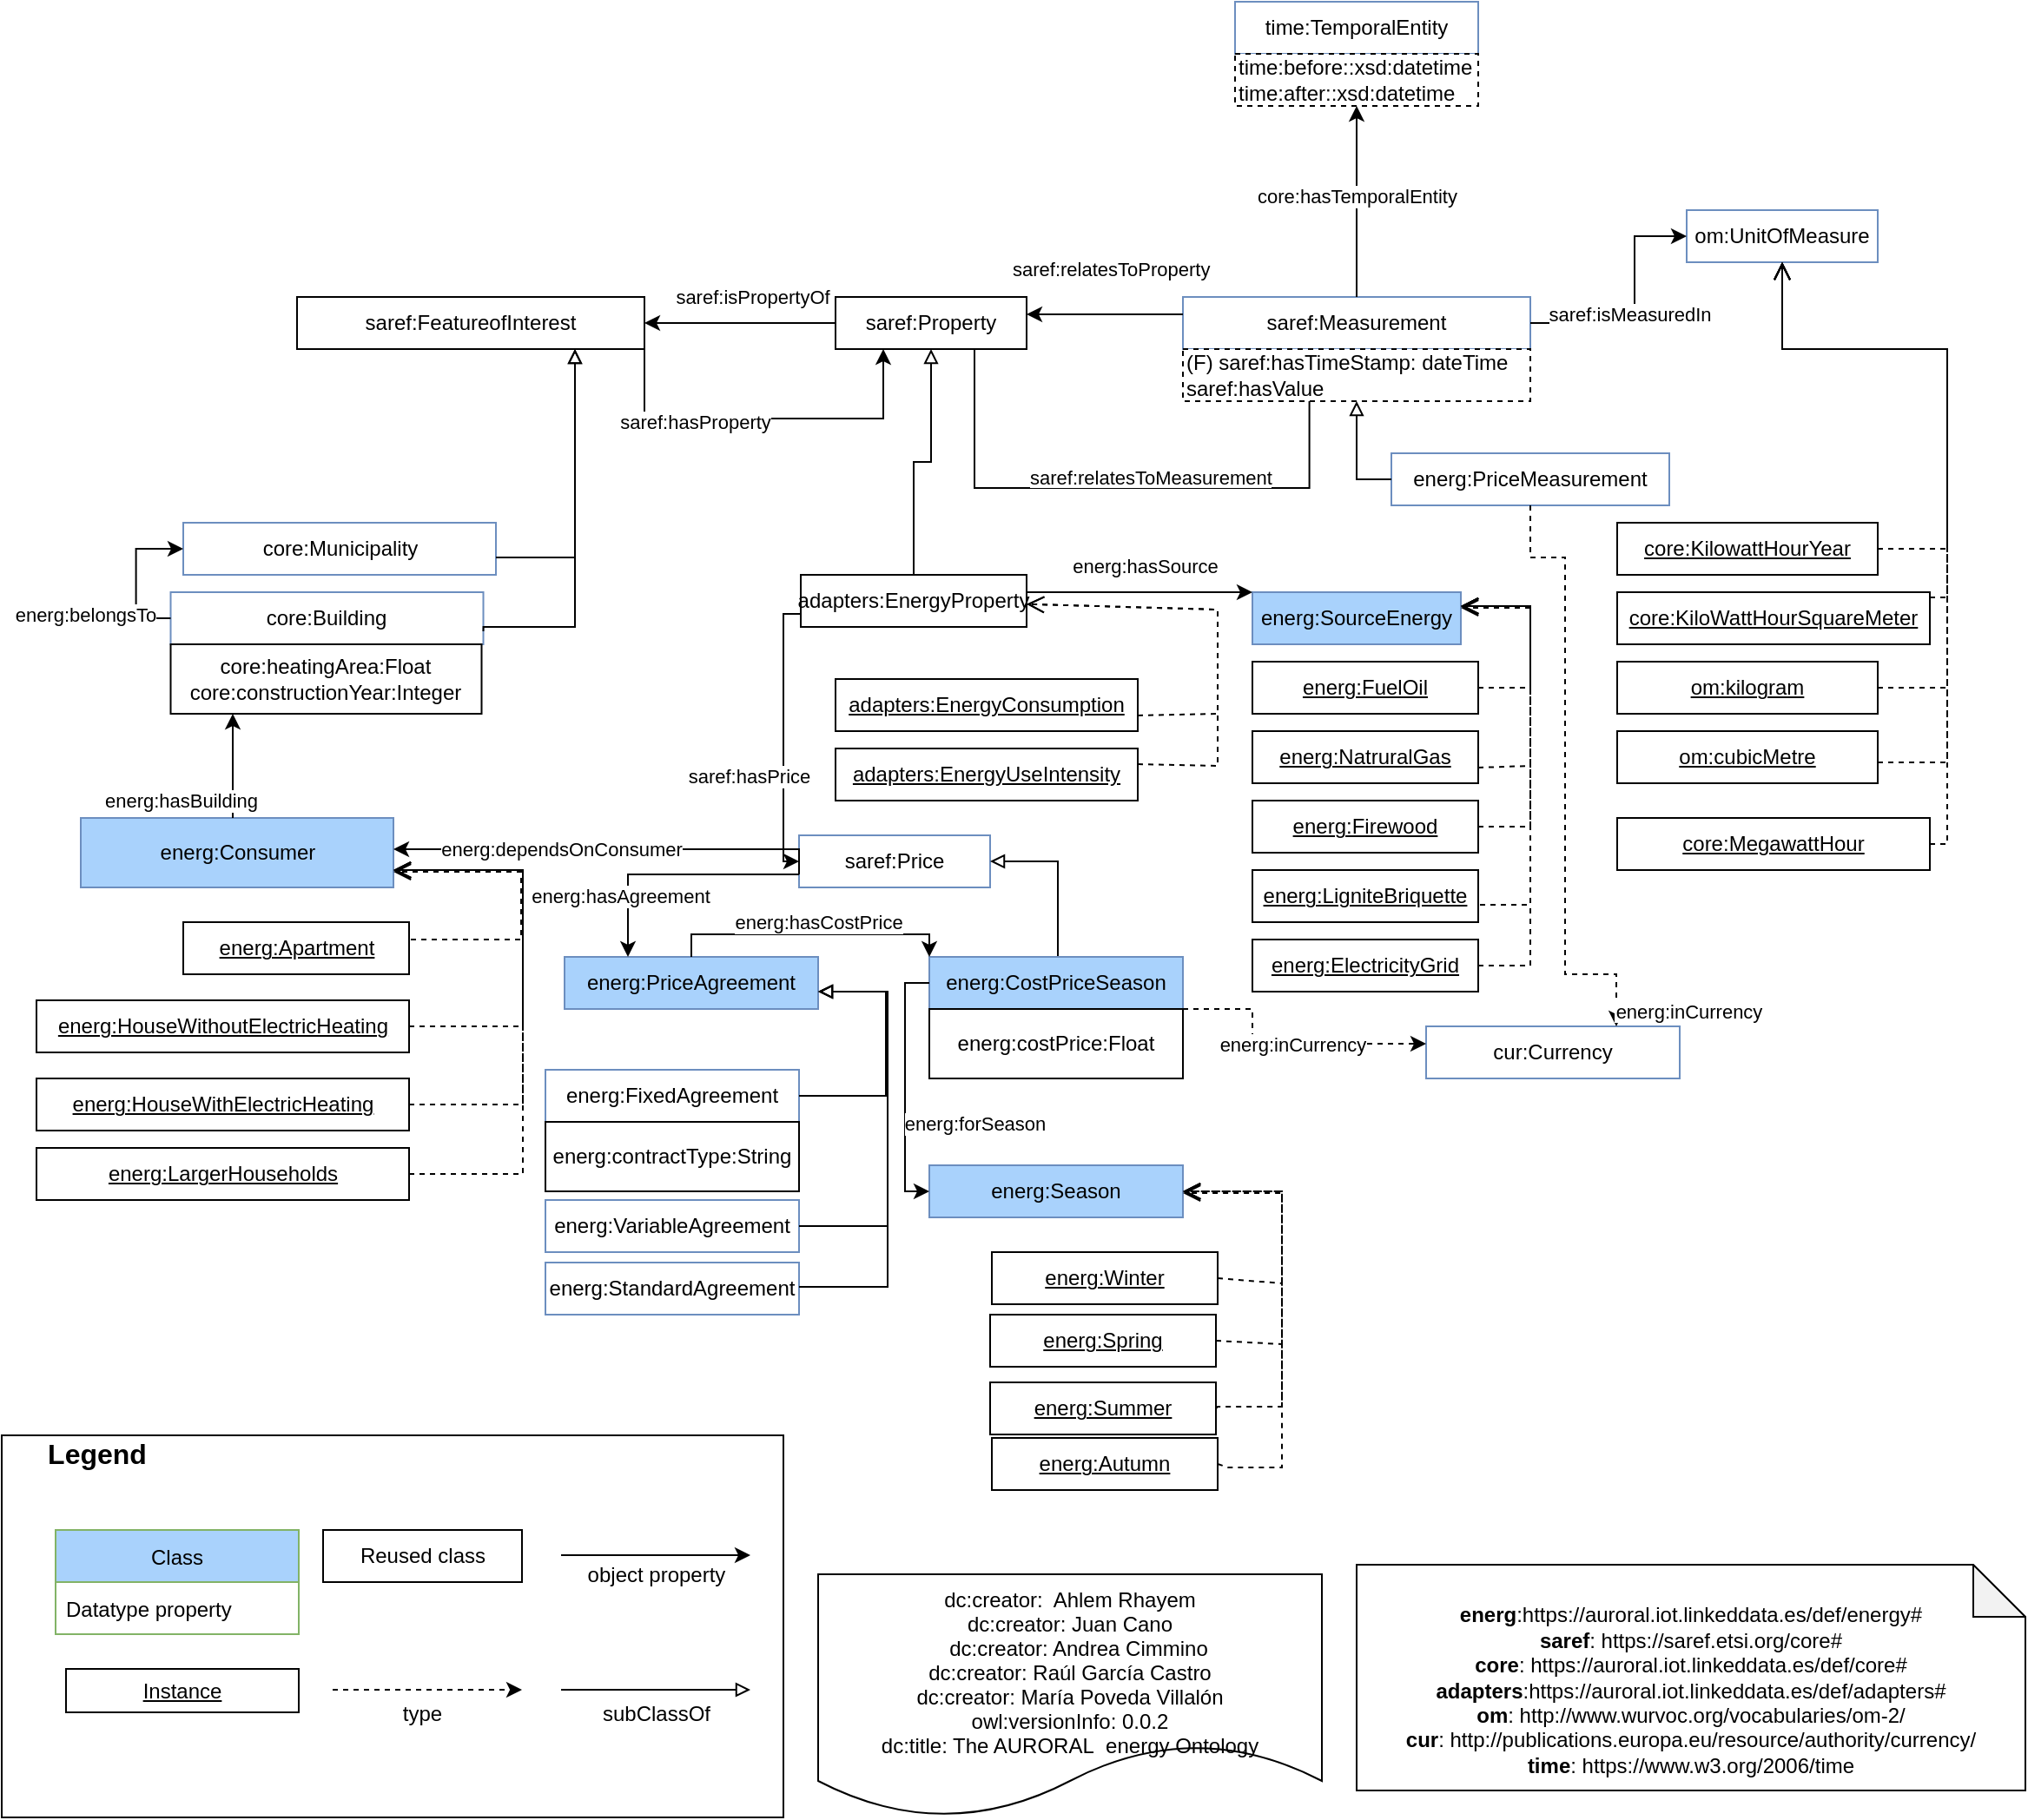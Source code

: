 <mxfile version="21.1.2" type="device">
  <diagram id="x7SGJyMS_2VAvonJNlFj" name="Page-1">
    <mxGraphModel dx="1083" dy="1900" grid="1" gridSize="10" guides="1" tooltips="1" connect="1" arrows="1" fold="1" page="1" pageScale="1" pageWidth="827" pageHeight="1169" math="0" shadow="0">
      <root>
        <mxCell id="0" />
        <mxCell id="1" parent="0" />
        <mxCell id="g0zH96nOjT9wecneinKK-1" value="saref:FeatureofInterest" style="rounded=0;whiteSpace=wrap;html=1;fillColor=#FFFFFF;strokeColor=#000000;" parent="1" vertex="1">
          <mxGeometry x="260" y="-10" width="200" height="30" as="geometry" />
        </mxCell>
        <mxCell id="g0zH96nOjT9wecneinKK-13" style="edgeStyle=orthogonalEdgeStyle;rounded=0;orthogonalLoop=1;jettySize=auto;html=1;endArrow=classic;endFill=1;entryX=0.25;entryY=1;entryDx=0;entryDy=0;" parent="1" source="g0zH96nOjT9wecneinKK-1" target="jXRsGs3nBoWVNFzLV1JU-29" edge="1">
          <mxGeometry relative="1" as="geometry">
            <Array as="points">
              <mxPoint x="460" y="60" />
              <mxPoint x="598" y="60" />
            </Array>
          </mxGeometry>
        </mxCell>
        <mxCell id="5ucOheYLkEhU-QczYXZN-18" value="saref:hasProperty" style="edgeLabel;html=1;align=center;verticalAlign=middle;resizable=0;points=[];" parent="g0zH96nOjT9wecneinKK-13" vertex="1" connectable="0">
          <mxGeometry x="-0.371" y="-2" relative="1" as="geometry">
            <mxPoint as="offset" />
          </mxGeometry>
        </mxCell>
        <mxCell id="g0zH96nOjT9wecneinKK-2" value="adapters:EnergyProperty" style="rounded=0;whiteSpace=wrap;html=1;fillColor=#FFFFFF;strokeColor=#000000;" parent="1" vertex="1">
          <mxGeometry x="550" y="150" width="130" height="30" as="geometry" />
        </mxCell>
        <mxCell id="g0zH96nOjT9wecneinKK-4" value="core:Municipality" style="rounded=0;whiteSpace=wrap;html=1;fillColor=#FFFFFF;strokeColor=#6c8ebf;" parent="1" vertex="1">
          <mxGeometry x="194.5" y="120" width="180" height="30" as="geometry" />
        </mxCell>
        <mxCell id="g0zH96nOjT9wecneinKK-10" style="edgeStyle=orthogonalEdgeStyle;rounded=0;orthogonalLoop=1;jettySize=auto;html=1;endArrow=block;endFill=0;" parent="1" source="g0zH96nOjT9wecneinKK-4" target="g0zH96nOjT9wecneinKK-1" edge="1">
          <mxGeometry relative="1" as="geometry">
            <mxPoint x="290" y="295" as="sourcePoint" />
            <mxPoint x="414" y="240" as="targetPoint" />
            <Array as="points">
              <mxPoint x="420" y="140" />
            </Array>
          </mxGeometry>
        </mxCell>
        <mxCell id="jXRsGs3nBoWVNFzLV1JU-1" value="core:Building" style="rounded=0;whiteSpace=wrap;html=1;fillColor=#FFFFFF;strokeColor=#6c8ebf;" parent="1" vertex="1">
          <mxGeometry x="187.25" y="160" width="180" height="30" as="geometry" />
        </mxCell>
        <mxCell id="jXRsGs3nBoWVNFzLV1JU-2" value="core:heatingArea:Float&lt;br&gt;core:constructionYear:Integer" style="rounded=0;whiteSpace=wrap;html=1;snapToPoint=1;points=[[0.1,0],[0.2,0],[0.3,0],[0.4,0],[0.5,0],[0.6,0],[0.7,0],[0.8,0],[0.9,0],[0,0.1],[0,0.3],[0,0.5],[0,0.7],[0,0.9],[0.1,1],[0.2,1],[0.3,1],[0.4,1],[0.5,1],[0.6,1],[0.7,1],[0.8,1],[0.9,1],[1,0.1],[1,0.3],[1,0.5],[1,0.7],[1,0.9]];" parent="1" vertex="1">
          <mxGeometry x="187.25" y="190" width="179" height="40" as="geometry" />
        </mxCell>
        <mxCell id="jXRsGs3nBoWVNFzLV1JU-4" style="edgeStyle=orthogonalEdgeStyle;rounded=0;orthogonalLoop=1;jettySize=auto;html=1;endArrow=block;endFill=0;exitX=1;exitY=0.75;exitDx=0;exitDy=0;" parent="1" source="jXRsGs3nBoWVNFzLV1JU-1" target="g0zH96nOjT9wecneinKK-1" edge="1">
          <mxGeometry relative="1" as="geometry">
            <mxPoint x="370" y="395" as="sourcePoint" />
            <mxPoint x="424" y="340" as="targetPoint" />
            <Array as="points">
              <mxPoint x="367" y="180" />
              <mxPoint x="420" y="180" />
            </Array>
          </mxGeometry>
        </mxCell>
        <mxCell id="jXRsGs3nBoWVNFzLV1JU-5" style="edgeStyle=orthogonalEdgeStyle;rounded=0;orthogonalLoop=1;jettySize=auto;html=1;exitX=0;exitY=0.5;exitDx=0;exitDy=0;endArrow=classic;endFill=1;entryX=0;entryY=0.5;entryDx=0;entryDy=0;" parent="1" source="jXRsGs3nBoWVNFzLV1JU-1" target="g0zH96nOjT9wecneinKK-4" edge="1">
          <mxGeometry relative="1" as="geometry">
            <mxPoint x="60" y="360" as="sourcePoint" />
            <mxPoint x="160" y="360" as="targetPoint" />
          </mxGeometry>
        </mxCell>
        <mxCell id="jXRsGs3nBoWVNFzLV1JU-16" value="energ:belongsTo" style="edgeLabel;html=1;align=center;verticalAlign=middle;resizable=0;points=[];" parent="jXRsGs3nBoWVNFzLV1JU-5" vertex="1" connectable="0">
          <mxGeometry x="-0.143" y="2" relative="1" as="geometry">
            <mxPoint x="-28" y="15" as="offset" />
          </mxGeometry>
        </mxCell>
        <mxCell id="jXRsGs3nBoWVNFzLV1JU-13" value="&lt;u&gt;energ:LargerHouseholds&lt;/u&gt;" style="rounded=0;whiteSpace=wrap;html=1;snapToPoint=1;points=[[0.1,0],[0.2,0],[0.3,0],[0.4,0],[0.5,0],[0.6,0],[0.7,0],[0.8,0],[0.9,0],[0,0.1],[0,0.3],[0,0.5],[0,0.7],[0,0.9],[0.1,1],[0.2,1],[0.3,1],[0.4,1],[0.5,1],[0.6,1],[0.7,1],[0.8,1],[0.9,1],[1,0.1],[1,0.3],[1,0.5],[1,0.7],[1,0.9]];" parent="1" vertex="1">
          <mxGeometry x="110" y="480" width="214.5" height="30" as="geometry" />
        </mxCell>
        <mxCell id="jXRsGs3nBoWVNFzLV1JU-17" value="saref:Price" style="rounded=0;whiteSpace=wrap;html=1;fillColor=#FFFFFF;strokeColor=#6c8ebf;" parent="1" vertex="1">
          <mxGeometry x="549" y="300" width="110" height="30" as="geometry" />
        </mxCell>
        <mxCell id="jXRsGs3nBoWVNFzLV1JU-18" style="edgeStyle=orthogonalEdgeStyle;rounded=0;orthogonalLoop=1;jettySize=auto;html=1;exitX=0;exitY=0.75;exitDx=0;exitDy=0;endArrow=classic;endFill=1;" parent="1" source="g0zH96nOjT9wecneinKK-2" target="jXRsGs3nBoWVNFzLV1JU-17" edge="1">
          <mxGeometry relative="1" as="geometry">
            <mxPoint x="610" y="309" as="sourcePoint" />
            <mxPoint x="710" y="309" as="targetPoint" />
            <Array as="points">
              <mxPoint x="540" y="173" />
              <mxPoint x="540" y="315" />
            </Array>
          </mxGeometry>
        </mxCell>
        <mxCell id="jXRsGs3nBoWVNFzLV1JU-19" value="saref:hasPrice" style="edgeLabel;html=1;align=center;verticalAlign=middle;resizable=0;points=[];" parent="jXRsGs3nBoWVNFzLV1JU-18" vertex="1" connectable="0">
          <mxGeometry x="0.225" y="-1" relative="1" as="geometry">
            <mxPoint x="-19" y="4" as="offset" />
          </mxGeometry>
        </mxCell>
        <mxCell id="jXRsGs3nBoWVNFzLV1JU-20" value="&lt;u&gt;adapters:EnergyConsumption&lt;/u&gt;" style="rounded=0;whiteSpace=wrap;html=1;snapToPoint=1;points=[[0.1,0],[0.2,0],[0.3,0],[0.4,0],[0.5,0],[0.6,0],[0.7,0],[0.8,0],[0.9,0],[0,0.1],[0,0.3],[0,0.5],[0,0.7],[0,0.9],[0.1,1],[0.2,1],[0.3,1],[0.4,1],[0.5,1],[0.6,1],[0.7,1],[0.8,1],[0.9,1],[1,0.1],[1,0.3],[1,0.5],[1,0.7],[1,0.9]];strokeColor=#000000;" parent="1" vertex="1">
          <mxGeometry x="570" y="210" width="174" height="30" as="geometry" />
        </mxCell>
        <mxCell id="jXRsGs3nBoWVNFzLV1JU-21" value="&lt;u&gt;adapters:EnergyUseIntensity&lt;/u&gt;" style="rounded=0;whiteSpace=wrap;html=1;snapToPoint=1;points=[[0.1,0],[0.2,0],[0.3,0],[0.4,0],[0.5,0],[0.6,0],[0.7,0],[0.8,0],[0.9,0],[0,0.1],[0,0.3],[0,0.5],[0,0.7],[0,0.9],[0.1,1],[0.2,1],[0.3,1],[0.4,1],[0.5,1],[0.6,1],[0.7,1],[0.8,1],[0.9,1],[1,0.1],[1,0.3],[1,0.5],[1,0.7],[1,0.9]];" parent="1" vertex="1">
          <mxGeometry x="570" y="250" width="174" height="30" as="geometry" />
        </mxCell>
        <mxCell id="jXRsGs3nBoWVNFzLV1JU-22" value="" style="endArrow=open;html=1;fontColor=#000099;endFill=0;dashed=1;endSize=8;rounded=0;exitX=1;exitY=0.7;exitDx=0;exitDy=0;" parent="1" source="jXRsGs3nBoWVNFzLV1JU-20" target="g0zH96nOjT9wecneinKK-2" edge="1">
          <mxGeometry width="50" height="50" relative="1" as="geometry">
            <mxPoint x="736" y="280" as="sourcePoint" />
            <mxPoint x="680" y="165" as="targetPoint" />
            <Array as="points">
              <mxPoint x="790" y="230" />
              <mxPoint x="790" y="170" />
            </Array>
          </mxGeometry>
        </mxCell>
        <mxCell id="jXRsGs3nBoWVNFzLV1JU-26" value="" style="endArrow=open;html=1;fontColor=#000099;endFill=0;dashed=1;endSize=8;rounded=0;exitX=1;exitY=0.3;exitDx=0;exitDy=0;" parent="1" source="jXRsGs3nBoWVNFzLV1JU-21" target="g0zH96nOjT9wecneinKK-2" edge="1">
          <mxGeometry width="50" height="50" relative="1" as="geometry">
            <mxPoint x="786" y="315" as="sourcePoint" />
            <mxPoint x="660" y="225" as="targetPoint" />
            <Array as="points">
              <mxPoint x="790" y="260" />
              <mxPoint x="790" y="170" />
            </Array>
          </mxGeometry>
        </mxCell>
        <mxCell id="jXRsGs3nBoWVNFzLV1JU-28" style="edgeStyle=orthogonalEdgeStyle;rounded=0;orthogonalLoop=1;jettySize=auto;html=1;endArrow=block;endFill=0;entryX=1;entryY=0.5;entryDx=0;entryDy=0;" parent="1" target="jXRsGs3nBoWVNFzLV1JU-17" edge="1">
          <mxGeometry relative="1" as="geometry">
            <mxPoint x="698" y="370" as="sourcePoint" />
            <mxPoint x="751" y="382.5" as="targetPoint" />
            <Array as="points">
              <mxPoint x="698" y="315" />
            </Array>
          </mxGeometry>
        </mxCell>
        <mxCell id="bPdux7eXmS8dh4rzwYNR-2" value="" style="edgeStyle=orthogonalEdgeStyle;rounded=0;orthogonalLoop=1;jettySize=auto;html=1;entryX=0.364;entryY=0.967;entryDx=0;entryDy=0;entryPerimeter=0;startArrow=none;" parent="1" source="jXRsGs3nBoWVNFzLV1JU-29" target="713faTVkF-1HJnTwqdIZ-5" edge="1">
          <mxGeometry relative="1" as="geometry">
            <Array as="points">
              <mxPoint x="650" y="100" />
              <mxPoint x="843" y="100" />
            </Array>
          </mxGeometry>
        </mxCell>
        <mxCell id="jXRsGs3nBoWVNFzLV1JU-29" value="saref:Property" style="rounded=0;whiteSpace=wrap;html=1;fillColor=#FFFFFF;strokeColor=#000000;" parent="1" vertex="1">
          <mxGeometry x="570" y="-10" width="110" height="30" as="geometry" />
        </mxCell>
        <mxCell id="jXRsGs3nBoWVNFzLV1JU-30" style="edgeStyle=orthogonalEdgeStyle;rounded=0;orthogonalLoop=1;jettySize=auto;html=1;endArrow=block;endFill=0;" parent="1" source="g0zH96nOjT9wecneinKK-2" target="jXRsGs3nBoWVNFzLV1JU-29" edge="1">
          <mxGeometry relative="1" as="geometry">
            <mxPoint x="685" y="205" as="sourcePoint" />
            <mxPoint x="670" y="70" as="targetPoint" />
            <Array as="points" />
          </mxGeometry>
        </mxCell>
        <mxCell id="jXRsGs3nBoWVNFzLV1JU-31" value="energ:SourceEnergy" style="rounded=0;whiteSpace=wrap;html=1;fillColor=#A9D2FC;strokeColor=#6c8ebf;" parent="1" vertex="1">
          <mxGeometry x="810" y="160" width="120" height="30" as="geometry" />
        </mxCell>
        <mxCell id="jXRsGs3nBoWVNFzLV1JU-34" value="&lt;u&gt;energ:FuelOil&lt;/u&gt;" style="rounded=0;whiteSpace=wrap;html=1;snapToPoint=1;points=[[0.1,0],[0.2,0],[0.3,0],[0.4,0],[0.5,0],[0.6,0],[0.7,0],[0.8,0],[0.9,0],[0,0.1],[0,0.3],[0,0.5],[0,0.7],[0,0.9],[0.1,1],[0.2,1],[0.3,1],[0.4,1],[0.5,1],[0.6,1],[0.7,1],[0.8,1],[0.9,1],[1,0.1],[1,0.3],[1,0.5],[1,0.7],[1,0.9]];" parent="1" vertex="1">
          <mxGeometry x="810" y="200" width="130" height="30" as="geometry" />
        </mxCell>
        <mxCell id="jXRsGs3nBoWVNFzLV1JU-35" value="&lt;u&gt;energ:NatruralGas&lt;/u&gt;" style="rounded=0;whiteSpace=wrap;html=1;snapToPoint=1;points=[[0.1,0],[0.2,0],[0.3,0],[0.4,0],[0.5,0],[0.6,0],[0.7,0],[0.8,0],[0.9,0],[0,0.1],[0,0.3],[0,0.5],[0,0.7],[0,0.9],[0.1,1],[0.2,1],[0.3,1],[0.4,1],[0.5,1],[0.6,1],[0.7,1],[0.8,1],[0.9,1],[1,0.1],[1,0.3],[1,0.5],[1,0.7],[1,0.9]];" parent="1" vertex="1">
          <mxGeometry x="810" y="240" width="130" height="30" as="geometry" />
        </mxCell>
        <mxCell id="jXRsGs3nBoWVNFzLV1JU-36" value="&lt;u&gt;energ:Firewood&lt;/u&gt;" style="rounded=0;whiteSpace=wrap;html=1;snapToPoint=1;points=[[0.1,0],[0.2,0],[0.3,0],[0.4,0],[0.5,0],[0.6,0],[0.7,0],[0.8,0],[0.9,0],[0,0.1],[0,0.3],[0,0.5],[0,0.7],[0,0.9],[0.1,1],[0.2,1],[0.3,1],[0.4,1],[0.5,1],[0.6,1],[0.7,1],[0.8,1],[0.9,1],[1,0.1],[1,0.3],[1,0.5],[1,0.7],[1,0.9]];" parent="1" vertex="1">
          <mxGeometry x="810" y="280" width="130" height="30" as="geometry" />
        </mxCell>
        <mxCell id="jXRsGs3nBoWVNFzLV1JU-37" value="&lt;u&gt;energ:LigniteBriquette&lt;/u&gt;" style="rounded=0;whiteSpace=wrap;html=1;snapToPoint=1;points=[[0.1,0],[0.2,0],[0.3,0],[0.4,0],[0.5,0],[0.6,0],[0.7,0],[0.8,0],[0.9,0],[0,0.1],[0,0.3],[0,0.5],[0,0.7],[0,0.9],[0.1,1],[0.2,1],[0.3,1],[0.4,1],[0.5,1],[0.6,1],[0.7,1],[0.8,1],[0.9,1],[1,0.1],[1,0.3],[1,0.5],[1,0.7],[1,0.9]];" parent="1" vertex="1">
          <mxGeometry x="810" y="320" width="130" height="30" as="geometry" />
        </mxCell>
        <mxCell id="713faTVkF-1HJnTwqdIZ-1" value="energ:Consumer" style="rounded=0;whiteSpace=wrap;html=1;fillColor=#A9D2FC;strokeColor=#6c8ebf;" parent="1" vertex="1">
          <mxGeometry x="135.5" y="290" width="180" height="40" as="geometry" />
        </mxCell>
        <mxCell id="713faTVkF-1HJnTwqdIZ-2" style="edgeStyle=orthogonalEdgeStyle;rounded=0;orthogonalLoop=1;jettySize=auto;html=1;exitX=0;exitY=0.75;exitDx=0;exitDy=0;endArrow=classic;endFill=1;" parent="1" source="jXRsGs3nBoWVNFzLV1JU-17" target="713faTVkF-1HJnTwqdIZ-1" edge="1">
          <mxGeometry relative="1" as="geometry">
            <mxPoint x="489" y="405" as="sourcePoint" />
            <mxPoint x="450" y="555" as="targetPoint" />
            <Array as="points">
              <mxPoint x="549" y="308" />
            </Array>
          </mxGeometry>
        </mxCell>
        <mxCell id="713faTVkF-1HJnTwqdIZ-3" value="energ:dependsOnConsumer" style="edgeLabel;html=1;align=center;verticalAlign=middle;resizable=0;points=[];" parent="713faTVkF-1HJnTwqdIZ-2" vertex="1" connectable="0">
          <mxGeometry x="0.225" y="-1" relative="1" as="geometry">
            <mxPoint y="1" as="offset" />
          </mxGeometry>
        </mxCell>
        <mxCell id="713faTVkF-1HJnTwqdIZ-5" value="saref:Measurement" style="rounded=0;whiteSpace=wrap;html=1;fillColor=#FFFFFF;strokeColor=#6c8ebf;" parent="1" vertex="1">
          <mxGeometry x="770" y="-10" width="200" height="30" as="geometry" />
        </mxCell>
        <mxCell id="713faTVkF-1HJnTwqdIZ-6" style="edgeStyle=orthogonalEdgeStyle;rounded=0;orthogonalLoop=1;jettySize=auto;html=1;endArrow=classic;endFill=1;" parent="1" source="713faTVkF-1HJnTwqdIZ-5" target="jXRsGs3nBoWVNFzLV1JU-29" edge="1">
          <mxGeometry relative="1" as="geometry">
            <Array as="points">
              <mxPoint x="730" />
              <mxPoint x="730" />
            </Array>
            <mxPoint x="620" y="50" as="sourcePoint" />
            <mxPoint x="720" y="-55" as="targetPoint" />
          </mxGeometry>
        </mxCell>
        <mxCell id="713faTVkF-1HJnTwqdIZ-8" value="om:UnitOfMeasure" style="rounded=0;whiteSpace=wrap;html=1;fillColor=#FFFFFF;strokeColor=#6c8ebf;" parent="1" vertex="1">
          <mxGeometry x="1060" y="-60" width="110" height="30" as="geometry" />
        </mxCell>
        <mxCell id="713faTVkF-1HJnTwqdIZ-9" style="edgeStyle=orthogonalEdgeStyle;rounded=0;orthogonalLoop=1;jettySize=auto;html=1;endArrow=classic;endFill=1;exitX=1;exitY=0.5;exitDx=0;exitDy=0;" parent="1" source="713faTVkF-1HJnTwqdIZ-5" target="713faTVkF-1HJnTwqdIZ-8" edge="1">
          <mxGeometry relative="1" as="geometry">
            <Array as="points">
              <mxPoint x="1030" y="5" />
              <mxPoint x="1030" y="-45" />
            </Array>
            <mxPoint x="984.5" y="10" as="sourcePoint" />
            <mxPoint x="1205.5" y="-20" as="targetPoint" />
          </mxGeometry>
        </mxCell>
        <mxCell id="713faTVkF-1HJnTwqdIZ-10" value="saref:isMeasuredIn" style="edgeLabel;html=1;align=center;verticalAlign=middle;resizable=0;points=[];" parent="713faTVkF-1HJnTwqdIZ-9" vertex="1" connectable="0">
          <mxGeometry x="-0.241" y="-2" relative="1" as="geometry">
            <mxPoint x="4" y="-7" as="offset" />
          </mxGeometry>
        </mxCell>
        <mxCell id="5ucOheYLkEhU-QczYXZN-1" value="&lt;u&gt;energ:ElectricityGrid&lt;/u&gt;" style="rounded=0;whiteSpace=wrap;html=1;snapToPoint=1;points=[[0.1,0],[0.2,0],[0.3,0],[0.4,0],[0.5,0],[0.6,0],[0.7,0],[0.8,0],[0.9,0],[0,0.1],[0,0.3],[0,0.5],[0,0.7],[0,0.9],[0.1,1],[0.2,1],[0.3,1],[0.4,1],[0.5,1],[0.6,1],[0.7,1],[0.8,1],[0.9,1],[1,0.1],[1,0.3],[1,0.5],[1,0.7],[1,0.9]];" parent="1" vertex="1">
          <mxGeometry x="810" y="360" width="130" height="30" as="geometry" />
        </mxCell>
        <mxCell id="5ucOheYLkEhU-QczYXZN-2" style="edgeStyle=orthogonalEdgeStyle;rounded=0;orthogonalLoop=1;jettySize=auto;html=1;endArrow=classic;endFill=1;exitX=1;exitY=0.25;exitDx=0;exitDy=0;entryX=0;entryY=0;entryDx=0;entryDy=0;" parent="1" source="g0zH96nOjT9wecneinKK-2" target="jXRsGs3nBoWVNFzLV1JU-31" edge="1">
          <mxGeometry relative="1" as="geometry">
            <Array as="points">
              <mxPoint x="680" y="160" />
            </Array>
            <mxPoint x="660" y="230" as="sourcePoint" />
            <mxPoint x="1006.5" y="140" as="targetPoint" />
          </mxGeometry>
        </mxCell>
        <mxCell id="5ucOheYLkEhU-QczYXZN-3" value="energ:hasSource" style="edgeLabel;html=1;align=center;verticalAlign=middle;resizable=0;points=[];" parent="5ucOheYLkEhU-QczYXZN-2" vertex="1" connectable="0">
          <mxGeometry x="-0.14" y="-1" relative="1" as="geometry">
            <mxPoint x="13" y="-16" as="offset" />
          </mxGeometry>
        </mxCell>
        <mxCell id="5ucOheYLkEhU-QczYXZN-6" value="&lt;div&gt;&amp;nbsp;&lt;/div&gt;&lt;b&gt;energ&lt;/b&gt;:https://auroral.iot.linkeddata.es/def/energy#&lt;br&gt;&lt;b&gt;saref&lt;/b&gt;:&amp;nbsp;https://saref.etsi.org/core#&lt;br&gt;&lt;b&gt;core&lt;/b&gt;:&amp;nbsp;https://auroral.iot.linkeddata.es/def/core#&lt;br&gt;&lt;b&gt;adapters&lt;/b&gt;:https://auroral.iot.linkeddata.es/def/adapters#&lt;br&gt;&lt;b&gt;om&lt;/b&gt;: http://www.wurvoc.org/vocabularies/om-2/&lt;br&gt;&lt;b&gt;cur&lt;/b&gt;: http://publications.europa.eu/resource/authority/currency/&lt;br&gt;&lt;b&gt;time&lt;/b&gt;: https://www.w3.org/2006/time" style="shape=note;whiteSpace=wrap;html=1;backgroundOutline=1;darkOpacity=0.05;" parent="1" vertex="1">
          <mxGeometry x="870" y="720" width="385" height="130" as="geometry" />
        </mxCell>
        <mxCell id="5ucOheYLkEhU-QczYXZN-8" value="&lt;u&gt;core:KilowattHourYear&lt;/u&gt;" style="rounded=0;whiteSpace=wrap;html=1;snapToPoint=1;points=[[0.1,0],[0.2,0],[0.3,0],[0.4,0],[0.5,0],[0.6,0],[0.7,0],[0.8,0],[0.9,0],[0,0.1],[0,0.3],[0,0.5],[0,0.7],[0,0.9],[0.1,1],[0.2,1],[0.3,1],[0.4,1],[0.5,1],[0.6,1],[0.7,1],[0.8,1],[0.9,1],[1,0.1],[1,0.3],[1,0.5],[1,0.7],[1,0.9]];" parent="1" vertex="1">
          <mxGeometry x="1020" y="120" width="150" height="30" as="geometry" />
        </mxCell>
        <mxCell id="5ucOheYLkEhU-QczYXZN-9" value="&lt;u&gt;core:KiloWattHourSquareMeter&lt;/u&gt;" style="rounded=0;whiteSpace=wrap;html=1;snapToPoint=1;points=[[0.1,0],[0.2,0],[0.3,0],[0.4,0],[0.5,0],[0.6,0],[0.7,0],[0.8,0],[0.9,0],[0,0.1],[0,0.3],[0,0.5],[0,0.7],[0,0.9],[0.1,1],[0.2,1],[0.3,1],[0.4,1],[0.5,1],[0.6,1],[0.7,1],[0.8,1],[0.9,1],[1,0.1],[1,0.3],[1,0.5],[1,0.7],[1,0.9]];" parent="1" vertex="1">
          <mxGeometry x="1020" y="160" width="180" height="30" as="geometry" />
        </mxCell>
        <mxCell id="5ucOheYLkEhU-QczYXZN-10" value="&lt;u&gt;om:kilogram&lt;/u&gt;&lt;span style=&quot;color: rgba(0 , 0 , 0 , 0) ; font-family: monospace ; font-size: 0px&quot;&gt;%3CmxGraphModel%3E%3Croot%3E%3CmxCell%20id%3D%220%22%2F%3E%3CmxCell%20id%3D%221%22%20parent%3D%220%22%2F%3E%3CmxCell%20id%3D%222%22%20value%3D%22%26lt%3Bu%26gt%3Bcore%3AKiloWattSquareMeter%26lt%3B%2Fu%26gt%3B%22%20style%3D%22rounded%3D0%3BwhiteSpace%3Dwrap%3Bhtml%3D1%3BsnapToPoint%3D1%3Bpoints%3D%5B%5B0.1%2C0%5D%2C%5B0.2%2C0%5D%2C%5B0.3%2C0%5D%2C%5B0.4%2C0%5D%2C%5B0.5%2C0%5D%2C%5B0.6%2C0%5D%2C%5B0.7%2C0%5D%2C%5B0.8%2C0%5D%2C%5B0.9%2C0%5D%2C%5B0%2C0.1%5D%2C%5B0%2C0.3%5D%2C%5B0%2C0.5%5D%2C%5B0%2C0.7%5D%2C%5B0%2C0.9%5D%2C%5B0.1%2C1%5D%2C%5B0.2%2C1%5D%2C%5B0.3%2C1%5D%2C%5B0.4%2C1%5D%2C%5B0.5%2C1%5D%2C%5B0.6%2C1%5D%2C%5B0.7%2C1%5D%2C%5B0.8%2C1%5D%2C%5B0.9%2C1%5D%2C%5B1%2C0.1%5D%2C%5B1%2C0.3%5D%2C%5B1%2C0.5%5D%2C%5B1%2C0.7%5D%2C%5B1%2C0.9%5D%5D%3B%22%20vertex%3D%221%22%20parent%3D%221%22%3E%3CmxGeometry%20x%3D%221210%22%20y%3D%22190%22%20width%3D%22150%22%20height%3D%2230%22%20as%3D%22geometry%22%2F%3E%3C%2FmxCell%3E%3C%2Froot%3E%3C%2FmxGraphModel%3E&lt;/span&gt;" style="rounded=0;whiteSpace=wrap;html=1;snapToPoint=1;points=[[0.1,0],[0.2,0],[0.3,0],[0.4,0],[0.5,0],[0.6,0],[0.7,0],[0.8,0],[0.9,0],[0,0.1],[0,0.3],[0,0.5],[0,0.7],[0,0.9],[0.1,1],[0.2,1],[0.3,1],[0.4,1],[0.5,1],[0.6,1],[0.7,1],[0.8,1],[0.9,1],[1,0.1],[1,0.3],[1,0.5],[1,0.7],[1,0.9]];" parent="1" vertex="1">
          <mxGeometry x="1020" y="200" width="150" height="30" as="geometry" />
        </mxCell>
        <mxCell id="5ucOheYLkEhU-QczYXZN-11" value="&lt;u&gt;om:cubicMetre&lt;/u&gt;&lt;span style=&quot;color: rgba(0 , 0 , 0 , 0) ; font-family: monospace ; font-size: 0px&quot;&gt;%3CmxGraphModel%3E%3Croot%3E%3CmxCell%20id%3D%220%22%2F%3E%3CmxCell%20id%3D%221%22%20parent%3D%220%22%2F%3E%3CmxCell%20id%3D%222%22%20value%3D%22%26lt%3Bu%26gt%3Bcore%3AKiloWattSquareMeter%26lt%3B%2Fu%26gt%3B%22%20style%3D%22rounded%3D0%3BwhiteSpace%3Dwrap%3Bhtml%3D1%3BsnapToPoint%3D1%3Bpoints%3D%5B%5B0.1%2C0%5D%2C%5B0.2%2C0%5D%2C%5B0.3%2C0%5D%2C%5B0.4%2C0%5D%2C%5B0.5%2C0%5D%2C%5B0.6%2C0%5D%2C%5B0.7%2C0%5D%2C%5B0.8%2C0%5D%2C%5B0.9%2C0%5D%2C%5B0%2C0.1%5D%2C%5B0%2C0.3%5D%2C%5B0%2C0.5%5D%2C%5B0%2C0.7%5D%2C%5B0%2C0.9%5D%2C%5B0.1%2C1%5D%2C%5B0.2%2C1%5D%2C%5B0.3%2C1%5D%2C%5B0.4%2C1%5D%2C%5B0.5%2C1%5D%2C%5B0.6%2C1%5D%2C%5B0.7%2C1%5D%2C%5B0.8%2C1%5D%2C%5B0.9%2C1%5D%2C%5B1%2C0.1%5D%2C%5B1%2C0.3%5D%2C%5B1%2C0.5%5D%2C%5B1%2C0.7%5D%2C%5B1%2C0.9%5D%5D%3B%22%20vertex%3D%221%22%20parent%3D%221%22%3E%3CmxGeometry%20x%3D%221210%22%20y%3D%22190%22%20width%3D%22150%22%20height%3D%2230%22%20as%3D%22geometry%22%2F%3E%3C%2FmxCell%3E%3C%2Froot%3E%3C%2FmxGraphModel%3E&lt;/span&gt;" style="rounded=0;whiteSpace=wrap;html=1;snapToPoint=1;points=[[0.1,0],[0.2,0],[0.3,0],[0.4,0],[0.5,0],[0.6,0],[0.7,0],[0.8,0],[0.9,0],[0,0.1],[0,0.3],[0,0.5],[0,0.7],[0,0.9],[0.1,1],[0.2,1],[0.3,1],[0.4,1],[0.5,1],[0.6,1],[0.7,1],[0.8,1],[0.9,1],[1,0.1],[1,0.3],[1,0.5],[1,0.7],[1,0.9]];" parent="1" vertex="1">
          <mxGeometry x="1020" y="240" width="150" height="30" as="geometry" />
        </mxCell>
        <mxCell id="5ucOheYLkEhU-QczYXZN-16" style="edgeStyle=orthogonalEdgeStyle;rounded=0;orthogonalLoop=1;jettySize=auto;html=1;endArrow=classic;endFill=1;" parent="1" source="713faTVkF-1HJnTwqdIZ-1" target="jXRsGs3nBoWVNFzLV1JU-2" edge="1">
          <mxGeometry relative="1" as="geometry">
            <mxPoint x="190" y="405" as="sourcePoint" />
            <mxPoint x="190" y="305" as="targetPoint" />
            <Array as="points">
              <mxPoint x="270" y="310" />
            </Array>
          </mxGeometry>
        </mxCell>
        <mxCell id="5ucOheYLkEhU-QczYXZN-17" value="energ:hasBuilding" style="edgeLabel;html=1;align=center;verticalAlign=middle;resizable=0;points=[];" parent="5ucOheYLkEhU-QczYXZN-16" vertex="1" connectable="0">
          <mxGeometry x="-0.143" y="2" relative="1" as="geometry">
            <mxPoint x="-28" y="15" as="offset" />
          </mxGeometry>
        </mxCell>
        <mxCell id="5ucOheYLkEhU-QczYXZN-19" style="edgeStyle=orthogonalEdgeStyle;rounded=0;orthogonalLoop=1;jettySize=auto;html=1;endArrow=classic;endFill=1;exitX=0;exitY=0.5;exitDx=0;exitDy=0;" parent="1" source="jXRsGs3nBoWVNFzLV1JU-29" target="g0zH96nOjT9wecneinKK-1" edge="1">
          <mxGeometry relative="1" as="geometry">
            <Array as="points">
              <mxPoint x="480" y="5" />
              <mxPoint x="480" y="5" />
            </Array>
            <mxPoint x="470" y="167" as="sourcePoint" />
            <mxPoint x="570" y="70" as="targetPoint" />
          </mxGeometry>
        </mxCell>
        <mxCell id="5ucOheYLkEhU-QczYXZN-20" value="saref:isPropertyOf" style="edgeLabel;html=1;align=center;verticalAlign=middle;resizable=0;points=[];" parent="5ucOheYLkEhU-QczYXZN-19" vertex="1" connectable="0">
          <mxGeometry x="-0.371" y="-2" relative="1" as="geometry">
            <mxPoint x="-14" y="-13" as="offset" />
          </mxGeometry>
        </mxCell>
        <mxCell id="5ucOheYLkEhU-QczYXZN-22" value="&#xa;dc:creator:  Ahlem Rhayem&#xa;dc:creator: Juan Cano&#xa;   dc:creator: Andrea Cimmino&#xa;dc:creator: Raúl García Castro&#xa;dc:creator: María Poveda Villalón&#xa;owl:versionInfo: 0.0.2&#xa;dc:title: The AURORAL  energy Ontology" style="shape=document;boundedLbl=1;" parent="1" vertex="1">
          <mxGeometry x="560" y="725.5" width="290" height="140" as="geometry" />
        </mxCell>
        <mxCell id="n_lG_z_I3ym1Ge2aDYqy-1" value="" style="endArrow=open;html=1;fontColor=#000099;endFill=0;dashed=1;endSize=8;edgeStyle=orthogonalEdgeStyle;arcSize=0;" parent="1" source="jXRsGs3nBoWVNFzLV1JU-34" target="jXRsGs3nBoWVNFzLV1JU-31" edge="1">
          <mxGeometry width="50" height="50" relative="1" as="geometry">
            <mxPoint x="940" y="240" as="sourcePoint" />
            <mxPoint x="910" y="175" as="targetPoint" />
            <Array as="points">
              <mxPoint x="970" y="215" />
              <mxPoint x="970" y="168" />
            </Array>
          </mxGeometry>
        </mxCell>
        <mxCell id="n_lG_z_I3ym1Ge2aDYqy-2" value="" style="endArrow=open;html=1;fontColor=#000099;endFill=0;dashed=1;endSize=8;edgeStyle=orthogonalEdgeStyle;arcSize=0;" parent="1" source="jXRsGs3nBoWVNFzLV1JU-35" target="jXRsGs3nBoWVNFzLV1JU-31" edge="1">
          <mxGeometry width="50" height="50" relative="1" as="geometry">
            <mxPoint x="940" y="283" as="sourcePoint" />
            <mxPoint x="920" y="168" as="targetPoint" />
            <Array as="points">
              <mxPoint x="970" y="260" />
              <mxPoint x="970" y="168" />
            </Array>
          </mxGeometry>
        </mxCell>
        <mxCell id="n_lG_z_I3ym1Ge2aDYqy-3" value="" style="endArrow=open;html=1;fontColor=#000099;endFill=0;dashed=1;endSize=8;edgeStyle=orthogonalEdgeStyle;arcSize=0;" parent="1" source="jXRsGs3nBoWVNFzLV1JU-36" target="jXRsGs3nBoWVNFzLV1JU-31" edge="1">
          <mxGeometry width="50" height="50" relative="1" as="geometry">
            <mxPoint x="940" y="326" as="sourcePoint" />
            <mxPoint x="920" y="168.5" as="targetPoint" />
            <Array as="points">
              <mxPoint x="970" y="295" />
              <mxPoint x="970" y="169" />
            </Array>
          </mxGeometry>
        </mxCell>
        <mxCell id="n_lG_z_I3ym1Ge2aDYqy-4" value="" style="endArrow=open;html=1;fontColor=#000099;endFill=0;dashed=1;endSize=8;edgeStyle=orthogonalEdgeStyle;arcSize=0;exitX=0.9;exitY=1;exitDx=0;exitDy=0;" parent="1" source="jXRsGs3nBoWVNFzLV1JU-37" target="jXRsGs3nBoWVNFzLV1JU-31" edge="1">
          <mxGeometry width="50" height="50" relative="1" as="geometry">
            <mxPoint x="940" y="365" as="sourcePoint" />
            <mxPoint x="920" y="168" as="targetPoint" />
            <Array as="points">
              <mxPoint x="940" y="350" />
              <mxPoint x="940" y="340" />
              <mxPoint x="970" y="340" />
              <mxPoint x="970" y="168" />
            </Array>
          </mxGeometry>
        </mxCell>
        <mxCell id="n_lG_z_I3ym1Ge2aDYqy-5" value="" style="endArrow=open;html=1;fontColor=#000099;endFill=0;dashed=1;endSize=8;edgeStyle=orthogonalEdgeStyle;arcSize=0;" parent="1" source="5ucOheYLkEhU-QczYXZN-1" target="jXRsGs3nBoWVNFzLV1JU-31" edge="1">
          <mxGeometry width="50" height="50" relative="1" as="geometry">
            <mxPoint x="940" y="397" as="sourcePoint" />
            <mxPoint x="920" y="168" as="targetPoint" />
            <Array as="points">
              <mxPoint x="970" y="375" />
              <mxPoint x="970" y="168" />
            </Array>
          </mxGeometry>
        </mxCell>
        <mxCell id="n_lG_z_I3ym1Ge2aDYqy-6" value="&lt;u&gt;energ:Apartment&lt;/u&gt;" style="rounded=0;whiteSpace=wrap;html=1;snapToPoint=1;points=[[0.1,0],[0.2,0],[0.3,0],[0.4,0],[0.5,0],[0.6,0],[0.7,0],[0.8,0],[0.9,0],[0,0.1],[0,0.3],[0,0.5],[0,0.7],[0,0.9],[0.1,1],[0.2,1],[0.3,1],[0.4,1],[0.5,1],[0.6,1],[0.7,1],[0.8,1],[0.9,1],[1,0.1],[1,0.3],[1,0.5],[1,0.7],[1,0.9]];" parent="1" vertex="1">
          <mxGeometry x="194.5" y="350" width="130" height="30" as="geometry" />
        </mxCell>
        <mxCell id="n_lG_z_I3ym1Ge2aDYqy-7" value="&lt;u&gt;energ:HouseWithoutElectricHeating&lt;/u&gt;" style="rounded=0;whiteSpace=wrap;html=1;snapToPoint=1;points=[[0.1,0],[0.2,0],[0.3,0],[0.4,0],[0.5,0],[0.6,0],[0.7,0],[0.8,0],[0.9,0],[0,0.1],[0,0.3],[0,0.5],[0,0.7],[0,0.9],[0.1,1],[0.2,1],[0.3,1],[0.4,1],[0.5,1],[0.6,1],[0.7,1],[0.8,1],[0.9,1],[1,0.1],[1,0.3],[1,0.5],[1,0.7],[1,0.9]];" parent="1" vertex="1">
          <mxGeometry x="110" y="395" width="214.5" height="30" as="geometry" />
        </mxCell>
        <mxCell id="n_lG_z_I3ym1Ge2aDYqy-8" value="&lt;u&gt;energ:HouseWithElectricHeating&lt;/u&gt;" style="rounded=0;whiteSpace=wrap;html=1;snapToPoint=1;points=[[0.1,0],[0.2,0],[0.3,0],[0.4,0],[0.5,0],[0.6,0],[0.7,0],[0.8,0],[0.9,0],[0,0.1],[0,0.3],[0,0.5],[0,0.7],[0,0.9],[0.1,1],[0.2,1],[0.3,1],[0.4,1],[0.5,1],[0.6,1],[0.7,1],[0.8,1],[0.9,1],[1,0.1],[1,0.3],[1,0.5],[1,0.7],[1,0.9]];" parent="1" vertex="1">
          <mxGeometry x="110" y="440" width="214.5" height="30" as="geometry" />
        </mxCell>
        <mxCell id="n_lG_z_I3ym1Ge2aDYqy-9" value="" style="endArrow=open;html=1;fontColor=#000099;endFill=0;dashed=1;endSize=8;exitX=1;exitY=0.5;exitDx=0;exitDy=0;edgeStyle=orthogonalEdgeStyle;arcSize=0;" parent="1" source="5ucOheYLkEhU-QczYXZN-8" target="713faTVkF-1HJnTwqdIZ-8" edge="1">
          <mxGeometry width="50" height="50" relative="1" as="geometry">
            <mxPoint x="1227.2" y="83.5" as="sourcePoint" />
            <mxPoint x="1190.0" y="50" as="targetPoint" />
            <Array as="points">
              <mxPoint x="1210" y="135" />
              <mxPoint x="1210" y="20" />
            </Array>
          </mxGeometry>
        </mxCell>
        <mxCell id="n_lG_z_I3ym1Ge2aDYqy-11" value="" style="endArrow=open;html=1;fontColor=#000099;endFill=0;dashed=1;endSize=8;edgeStyle=orthogonalEdgeStyle;arcSize=0;exitX=1;exitY=0.1;exitDx=0;exitDy=0;" parent="1" source="5ucOheYLkEhU-QczYXZN-9" target="713faTVkF-1HJnTwqdIZ-8" edge="1">
          <mxGeometry width="50" height="50" relative="1" as="geometry">
            <mxPoint x="1180" y="145" as="sourcePoint" />
            <mxPoint x="1130" y="77.5" as="targetPoint" />
            <Array as="points">
              <mxPoint x="1210" y="163" />
              <mxPoint x="1210" y="20" />
            </Array>
          </mxGeometry>
        </mxCell>
        <mxCell id="n_lG_z_I3ym1Ge2aDYqy-12" value="" style="endArrow=open;html=1;fontColor=#000099;endFill=0;dashed=1;endSize=8;exitX=1;exitY=0.5;exitDx=0;exitDy=0;edgeStyle=orthogonalEdgeStyle;arcSize=0;" parent="1" source="5ucOheYLkEhU-QczYXZN-10" target="713faTVkF-1HJnTwqdIZ-8" edge="1">
          <mxGeometry width="50" height="50" relative="1" as="geometry">
            <mxPoint x="1170" y="150" as="sourcePoint" />
            <mxPoint x="1120" y="82.5" as="targetPoint" />
            <Array as="points">
              <mxPoint x="1210" y="215" />
              <mxPoint x="1210" y="20" />
            </Array>
          </mxGeometry>
        </mxCell>
        <mxCell id="n_lG_z_I3ym1Ge2aDYqy-13" value="" style="endArrow=open;html=1;fontColor=#000099;endFill=0;dashed=1;endSize=8;edgeStyle=orthogonalEdgeStyle;arcSize=0;" parent="1" target="713faTVkF-1HJnTwqdIZ-8" edge="1">
          <mxGeometry width="50" height="50" relative="1" as="geometry">
            <mxPoint x="1170" y="258" as="sourcePoint" />
            <mxPoint x="1120" y="190" as="targetPoint" />
            <Array as="points">
              <mxPoint x="1210" y="258" />
              <mxPoint x="1210" y="20" />
            </Array>
          </mxGeometry>
        </mxCell>
        <mxCell id="n_lG_z_I3ym1Ge2aDYqy-20" value="" style="endArrow=open;html=1;fontColor=#000099;endFill=0;dashed=1;endSize=8;exitX=1;exitY=0.5;exitDx=0;exitDy=0;edgeStyle=orthogonalEdgeStyle;arcSize=0;" parent="1" source="n_lG_z_I3ym1Ge2aDYqy-6" target="713faTVkF-1HJnTwqdIZ-1" edge="1">
          <mxGeometry width="50" height="50" relative="1" as="geometry">
            <mxPoint x="369" y="388.75" as="sourcePoint" />
            <mxPoint x="319" y="321.25" as="targetPoint" />
            <Array as="points">
              <mxPoint x="325" y="360" />
              <mxPoint x="389" y="360" />
              <mxPoint x="389" y="321" />
            </Array>
          </mxGeometry>
        </mxCell>
        <mxCell id="n_lG_z_I3ym1Ge2aDYqy-21" value="" style="endArrow=open;html=1;fontColor=#000099;endFill=0;dashed=1;endSize=8;edgeStyle=orthogonalEdgeStyle;arcSize=0;" parent="1" source="n_lG_z_I3ym1Ge2aDYqy-7" target="713faTVkF-1HJnTwqdIZ-1" edge="1">
          <mxGeometry width="50" height="50" relative="1" as="geometry">
            <mxPoint x="335.5" y="406" as="sourcePoint" />
            <mxPoint x="326.5" y="362" as="targetPoint" />
            <Array as="points">
              <mxPoint x="390" y="410" />
              <mxPoint x="390" y="320" />
            </Array>
          </mxGeometry>
        </mxCell>
        <mxCell id="n_lG_z_I3ym1Ge2aDYqy-22" value="" style="endArrow=open;html=1;fontColor=#000099;endFill=0;dashed=1;endSize=8;exitX=1;exitY=0.5;exitDx=0;exitDy=0;edgeStyle=orthogonalEdgeStyle;arcSize=0;" parent="1" source="n_lG_z_I3ym1Ge2aDYqy-8" target="713faTVkF-1HJnTwqdIZ-1" edge="1">
          <mxGeometry width="50" height="50" relative="1" as="geometry">
            <mxPoint x="334.5" y="375" as="sourcePoint" />
            <mxPoint x="325.5" y="331" as="targetPoint" />
            <Array as="points">
              <mxPoint x="390" y="455" />
              <mxPoint x="390" y="320" />
            </Array>
          </mxGeometry>
        </mxCell>
        <mxCell id="n_lG_z_I3ym1Ge2aDYqy-23" value="" style="endArrow=open;html=1;fontColor=#000099;endFill=0;dashed=1;endSize=8;exitX=1;exitY=0.5;exitDx=0;exitDy=0;edgeStyle=orthogonalEdgeStyle;arcSize=0;" parent="1" source="jXRsGs3nBoWVNFzLV1JU-13" target="713faTVkF-1HJnTwqdIZ-1" edge="1">
          <mxGeometry width="50" height="50" relative="1" as="geometry">
            <mxPoint x="344.5" y="385" as="sourcePoint" />
            <mxPoint x="335.5" y="341" as="targetPoint" />
            <Array as="points">
              <mxPoint x="390" y="495" />
              <mxPoint x="390" y="320" />
            </Array>
          </mxGeometry>
        </mxCell>
        <mxCell id="GbehQJm9iuV5qYzCONMx-1" value="" style="rounded=0;whiteSpace=wrap;html=1;" parent="1" vertex="1">
          <mxGeometry x="90" y="645.5" width="450" height="220" as="geometry" />
        </mxCell>
        <mxCell id="GbehQJm9iuV5qYzCONMx-2" value="Legend" style="text;strokeColor=none;fillColor=none;align=center;verticalAlign=middle;rounded=0;fontStyle=1;fontSize=16;" parent="1" vertex="1">
          <mxGeometry x="115" y="640" width="60" height="30" as="geometry" />
        </mxCell>
        <mxCell id="GbehQJm9iuV5qYzCONMx-3" value="Class" style="swimlane;fontStyle=0;childLayout=stackLayout;horizontal=1;startSize=30;horizontalStack=0;resizeParent=1;resizeParentMax=0;resizeLast=0;collapsible=1;marginBottom=0;fillColor=#A9D2FC;strokeColor=#82b366;" parent="1" vertex="1">
          <mxGeometry x="121" y="700" width="140" height="60" as="geometry" />
        </mxCell>
        <mxCell id="GbehQJm9iuV5qYzCONMx-4" value="Datatype property" style="text;strokeColor=none;fillColor=none;align=left;verticalAlign=middle;spacingLeft=4;spacingRight=4;overflow=hidden;points=[[0,0.5],[1,0.5]];portConstraint=eastwest;rotatable=0;" parent="GbehQJm9iuV5qYzCONMx-3" vertex="1">
          <mxGeometry y="30" width="140" height="30" as="geometry" />
        </mxCell>
        <mxCell id="GbehQJm9iuV5qYzCONMx-5" value="&lt;u&gt;Instance&lt;/u&gt;" style="rounded=0;whiteSpace=wrap;html=1;" parent="1" vertex="1">
          <mxGeometry x="127" y="780" width="134" height="25" as="geometry" />
        </mxCell>
        <mxCell id="GbehQJm9iuV5qYzCONMx-6" value="Reused class" style="rounded=0;whiteSpace=wrap;html=1;" parent="1" vertex="1">
          <mxGeometry x="275" y="700" width="114.5" height="30" as="geometry" />
        </mxCell>
        <mxCell id="GbehQJm9iuV5qYzCONMx-7" style="edgeStyle=orthogonalEdgeStyle;rounded=0;orthogonalLoop=1;jettySize=auto;html=1;endArrow=classic;endFill=1;dashed=1;" parent="1" edge="1">
          <mxGeometry relative="1" as="geometry">
            <mxPoint x="280.5" y="792" as="sourcePoint" />
            <mxPoint x="389.5" y="792" as="targetPoint" />
            <Array as="points">
              <mxPoint x="280.5" y="792" />
            </Array>
          </mxGeometry>
        </mxCell>
        <mxCell id="GbehQJm9iuV5qYzCONMx-8" style="edgeStyle=orthogonalEdgeStyle;rounded=0;orthogonalLoop=1;jettySize=auto;html=1;endArrow=classic;endFill=1;" parent="1" edge="1">
          <mxGeometry relative="1" as="geometry">
            <mxPoint x="412" y="714.5" as="sourcePoint" />
            <mxPoint x="521" y="714.5" as="targetPoint" />
            <Array as="points">
              <mxPoint x="412" y="714.5" />
            </Array>
          </mxGeometry>
        </mxCell>
        <mxCell id="GbehQJm9iuV5qYzCONMx-9" style="edgeStyle=orthogonalEdgeStyle;rounded=0;orthogonalLoop=1;jettySize=auto;html=1;endArrow=block;endFill=0;" parent="1" edge="1">
          <mxGeometry relative="1" as="geometry">
            <mxPoint x="412" y="792" as="sourcePoint" />
            <mxPoint x="521" y="792" as="targetPoint" />
            <Array as="points">
              <mxPoint x="412" y="792" />
            </Array>
          </mxGeometry>
        </mxCell>
        <mxCell id="GbehQJm9iuV5qYzCONMx-10" value="type" style="text;strokeColor=none;fillColor=none;align=center;verticalAlign=middle;rounded=0;" parent="1" vertex="1">
          <mxGeometry x="302.25" y="790" width="60" height="30" as="geometry" />
        </mxCell>
        <mxCell id="GbehQJm9iuV5qYzCONMx-11" value="object property" style="text;strokeColor=none;fillColor=none;align=center;verticalAlign=middle;rounded=0;" parent="1" vertex="1">
          <mxGeometry x="412" y="710" width="110" height="30" as="geometry" />
        </mxCell>
        <mxCell id="GbehQJm9iuV5qYzCONMx-12" value="subClassOf" style="text;strokeColor=none;fillColor=none;align=center;verticalAlign=middle;rounded=0;" parent="1" vertex="1">
          <mxGeometry x="412" y="790" width="110" height="30" as="geometry" />
        </mxCell>
        <mxCell id="puecOfDG-9x5ep2dRrwm-1" value="energ:CostPriceSeason" style="rounded=0;whiteSpace=wrap;html=1;fillColor=#A9D2FC;strokeColor=#6c8ebf;" parent="1" vertex="1">
          <mxGeometry x="624" y="370" width="146" height="30" as="geometry" />
        </mxCell>
        <mxCell id="puecOfDG-9x5ep2dRrwm-6" value="energ:costPrice:Float" style="rounded=0;whiteSpace=wrap;html=1;snapToPoint=1;points=[[0.1,0],[0.2,0],[0.3,0],[0.4,0],[0.5,0],[0.6,0],[0.7,0],[0.8,0],[0.9,0],[0,0.1],[0,0.3],[0,0.5],[0,0.7],[0,0.9],[0.1,1],[0.2,1],[0.3,1],[0.4,1],[0.5,1],[0.6,1],[0.7,1],[0.8,1],[0.9,1],[1,0.1],[1,0.3],[1,0.5],[1,0.7],[1,0.9]];" parent="1" vertex="1">
          <mxGeometry x="624" y="400" width="146" height="40" as="geometry" />
        </mxCell>
        <mxCell id="puecOfDG-9x5ep2dRrwm-10" value="energ:Season" style="rounded=0;whiteSpace=wrap;html=1;fillColor=#A9D2FC;strokeColor=#6c8ebf;" parent="1" vertex="1">
          <mxGeometry x="624" y="490" width="146" height="30" as="geometry" />
        </mxCell>
        <mxCell id="puecOfDG-9x5ep2dRrwm-11" value="&lt;u&gt;energ:Winter&lt;/u&gt;" style="rounded=0;whiteSpace=wrap;html=1;snapToPoint=1;points=[[0.1,0],[0.2,0],[0.3,0],[0.4,0],[0.5,0],[0.6,0],[0.7,0],[0.8,0],[0.9,0],[0,0.1],[0,0.3],[0,0.5],[0,0.7],[0,0.9],[0.1,1],[0.2,1],[0.3,1],[0.4,1],[0.5,1],[0.6,1],[0.7,1],[0.8,1],[0.9,1],[1,0.1],[1,0.3],[1,0.5],[1,0.7],[1,0.9]];" parent="1" vertex="1">
          <mxGeometry x="660" y="540" width="130" height="30" as="geometry" />
        </mxCell>
        <mxCell id="puecOfDG-9x5ep2dRrwm-12" value="&lt;u&gt;energ:Spring&lt;/u&gt;" style="rounded=0;whiteSpace=wrap;html=1;snapToPoint=1;points=[[0.1,0],[0.2,0],[0.3,0],[0.4,0],[0.5,0],[0.6,0],[0.7,0],[0.8,0],[0.9,0],[0,0.1],[0,0.3],[0,0.5],[0,0.7],[0,0.9],[0.1,1],[0.2,1],[0.3,1],[0.4,1],[0.5,1],[0.6,1],[0.7,1],[0.8,1],[0.9,1],[1,0.1],[1,0.3],[1,0.5],[1,0.7],[1,0.9]];" parent="1" vertex="1">
          <mxGeometry x="659" y="576" width="130" height="30" as="geometry" />
        </mxCell>
        <mxCell id="puecOfDG-9x5ep2dRrwm-13" value="&lt;u&gt;energ:Summer&lt;/u&gt;" style="rounded=0;whiteSpace=wrap;html=1;snapToPoint=1;points=[[0.1,0],[0.2,0],[0.3,0],[0.4,0],[0.5,0],[0.6,0],[0.7,0],[0.8,0],[0.9,0],[0,0.1],[0,0.3],[0,0.5],[0,0.7],[0,0.9],[0.1,1],[0.2,1],[0.3,1],[0.4,1],[0.5,1],[0.6,1],[0.7,1],[0.8,1],[0.9,1],[1,0.1],[1,0.3],[1,0.5],[1,0.7],[1,0.9]];" parent="1" vertex="1">
          <mxGeometry x="659" y="615" width="130" height="30" as="geometry" />
        </mxCell>
        <mxCell id="puecOfDG-9x5ep2dRrwm-14" value="&lt;u&gt;energ:Autumn&lt;/u&gt;" style="rounded=0;whiteSpace=wrap;html=1;snapToPoint=1;points=[[0.1,0],[0.2,0],[0.3,0],[0.4,0],[0.5,0],[0.6,0],[0.7,0],[0.8,0],[0.9,0],[0,0.1],[0,0.3],[0,0.5],[0,0.7],[0,0.9],[0.1,1],[0.2,1],[0.3,1],[0.4,1],[0.5,1],[0.6,1],[0.7,1],[0.8,1],[0.9,1],[1,0.1],[1,0.3],[1,0.5],[1,0.7],[1,0.9]];" parent="1" vertex="1">
          <mxGeometry x="660" y="647" width="130" height="30" as="geometry" />
        </mxCell>
        <mxCell id="puecOfDG-9x5ep2dRrwm-15" value="" style="endArrow=open;html=1;fontColor=#000099;endFill=0;dashed=1;endSize=8;edgeStyle=orthogonalEdgeStyle;arcSize=0;" parent="1" source="puecOfDG-9x5ep2dRrwm-11" target="puecOfDG-9x5ep2dRrwm-10" edge="1">
          <mxGeometry width="50" height="50" relative="1" as="geometry">
            <mxPoint x="807" y="557.5" as="sourcePoint" />
            <mxPoint x="757" y="490" as="targetPoint" />
            <Array as="points">
              <mxPoint x="827" y="558" />
              <mxPoint x="827" y="505" />
            </Array>
          </mxGeometry>
        </mxCell>
        <mxCell id="puecOfDG-9x5ep2dRrwm-16" value="" style="endArrow=open;html=1;fontColor=#000099;endFill=0;dashed=1;endSize=8;edgeStyle=orthogonalEdgeStyle;arcSize=0;" parent="1" source="puecOfDG-9x5ep2dRrwm-12" target="puecOfDG-9x5ep2dRrwm-10" edge="1">
          <mxGeometry width="50" height="50" relative="1" as="geometry">
            <mxPoint x="780" y="600" as="sourcePoint" />
            <mxPoint x="767" y="506" as="targetPoint" />
            <Array as="points">
              <mxPoint x="827" y="593" />
              <mxPoint x="827" y="506" />
            </Array>
          </mxGeometry>
        </mxCell>
        <mxCell id="puecOfDG-9x5ep2dRrwm-17" value="" style="endArrow=open;html=1;fontColor=#000099;endFill=0;dashed=1;endSize=8;edgeStyle=orthogonalEdgeStyle;arcSize=0;entryX=1;entryY=0.5;entryDx=0;entryDy=0;" parent="1" source="puecOfDG-9x5ep2dRrwm-13" target="puecOfDG-9x5ep2dRrwm-10" edge="1">
          <mxGeometry width="50" height="50" relative="1" as="geometry">
            <mxPoint x="790" y="626" as="sourcePoint" />
            <mxPoint x="770" y="576" as="targetPoint" />
            <Array as="points">
              <mxPoint x="790" y="629" />
              <mxPoint x="827" y="629" />
              <mxPoint x="827" y="505" />
            </Array>
          </mxGeometry>
        </mxCell>
        <mxCell id="puecOfDG-9x5ep2dRrwm-18" value="" style="endArrow=open;html=1;fontColor=#000099;endFill=0;dashed=1;endSize=8;edgeStyle=orthogonalEdgeStyle;arcSize=0;" parent="1" source="puecOfDG-9x5ep2dRrwm-14" target="puecOfDG-9x5ep2dRrwm-10" edge="1">
          <mxGeometry width="50" height="50" relative="1" as="geometry">
            <mxPoint x="787" y="662" as="sourcePoint" />
            <mxPoint x="767" y="505" as="targetPoint" />
            <Array as="points">
              <mxPoint x="796" y="664" />
              <mxPoint x="827" y="664" />
              <mxPoint x="827" y="505" />
            </Array>
          </mxGeometry>
        </mxCell>
        <mxCell id="puecOfDG-9x5ep2dRrwm-19" style="edgeStyle=orthogonalEdgeStyle;rounded=0;orthogonalLoop=1;jettySize=auto;html=1;endArrow=classic;endFill=1;entryX=0;entryY=0.5;entryDx=0;entryDy=0;" parent="1" source="puecOfDG-9x5ep2dRrwm-1" target="puecOfDG-9x5ep2dRrwm-10" edge="1">
          <mxGeometry relative="1" as="geometry">
            <Array as="points">
              <mxPoint x="610" y="385" />
              <mxPoint x="610" y="505" />
            </Array>
            <mxPoint x="580" y="470" as="sourcePoint" />
            <mxPoint x="490" y="470" as="targetPoint" />
          </mxGeometry>
        </mxCell>
        <mxCell id="puecOfDG-9x5ep2dRrwm-20" value="energ:forSeason" style="edgeLabel;html=1;align=center;verticalAlign=middle;resizable=0;points=[];" parent="puecOfDG-9x5ep2dRrwm-19" vertex="1" connectable="0">
          <mxGeometry x="0.382" y="-1" relative="1" as="geometry">
            <mxPoint x="41" y="-8" as="offset" />
          </mxGeometry>
        </mxCell>
        <mxCell id="puecOfDG-9x5ep2dRrwm-21" value="energ:PriceAgreement" style="rounded=0;whiteSpace=wrap;html=1;fillColor=#A9D2FC;strokeColor=#6c8ebf;" parent="1" vertex="1">
          <mxGeometry x="414" y="370" width="146" height="30" as="geometry" />
        </mxCell>
        <mxCell id="puecOfDG-9x5ep2dRrwm-22" value="energ:FixedAgreement" style="rounded=0;whiteSpace=wrap;html=1;fillColor=#FFFFFF;strokeColor=#6c8ebf;" parent="1" vertex="1">
          <mxGeometry x="403" y="435" width="146" height="30" as="geometry" />
        </mxCell>
        <mxCell id="puecOfDG-9x5ep2dRrwm-23" value="energ:VariableAgreement" style="rounded=0;whiteSpace=wrap;html=1;fillColor=#FFFFFF;strokeColor=#6c8ebf;" parent="1" vertex="1">
          <mxGeometry x="403" y="510" width="146" height="30" as="geometry" />
        </mxCell>
        <mxCell id="puecOfDG-9x5ep2dRrwm-24" value="energ:StandardAgreement" style="rounded=0;whiteSpace=wrap;html=1;fillColor=#FFFFFF;strokeColor=#6c8ebf;" parent="1" vertex="1">
          <mxGeometry x="403" y="546" width="146" height="30" as="geometry" />
        </mxCell>
        <mxCell id="puecOfDG-9x5ep2dRrwm-25" style="edgeStyle=orthogonalEdgeStyle;rounded=0;orthogonalLoop=1;jettySize=auto;html=1;endArrow=block;endFill=0;" parent="1" source="puecOfDG-9x5ep2dRrwm-22" target="puecOfDG-9x5ep2dRrwm-21" edge="1">
          <mxGeometry relative="1" as="geometry">
            <mxPoint x="599" y="445" as="sourcePoint" />
            <mxPoint x="560" y="390" as="targetPoint" />
            <Array as="points">
              <mxPoint x="599" y="450" />
              <mxPoint x="599" y="390" />
            </Array>
          </mxGeometry>
        </mxCell>
        <mxCell id="puecOfDG-9x5ep2dRrwm-26" style="edgeStyle=orthogonalEdgeStyle;rounded=0;orthogonalLoop=1;jettySize=auto;html=1;endArrow=block;endFill=0;" parent="1" source="puecOfDG-9x5ep2dRrwm-23" target="puecOfDG-9x5ep2dRrwm-21" edge="1">
          <mxGeometry relative="1" as="geometry">
            <mxPoint x="559" y="460" as="sourcePoint" />
            <mxPoint x="570" y="400" as="targetPoint" />
            <Array as="points">
              <mxPoint x="600" y="525" />
              <mxPoint x="600" y="390" />
            </Array>
          </mxGeometry>
        </mxCell>
        <mxCell id="puecOfDG-9x5ep2dRrwm-27" style="edgeStyle=orthogonalEdgeStyle;rounded=0;orthogonalLoop=1;jettySize=auto;html=1;endArrow=block;endFill=0;" parent="1" source="puecOfDG-9x5ep2dRrwm-24" target="puecOfDG-9x5ep2dRrwm-21" edge="1">
          <mxGeometry relative="1" as="geometry">
            <mxPoint x="559" y="520" as="sourcePoint" />
            <mxPoint x="570" y="460" as="targetPoint" />
            <Array as="points">
              <mxPoint x="600" y="560" />
              <mxPoint x="600" y="390" />
            </Array>
          </mxGeometry>
        </mxCell>
        <mxCell id="puecOfDG-9x5ep2dRrwm-28" value="energ:contractType:String" style="rounded=0;whiteSpace=wrap;html=1;snapToPoint=1;points=[[0.1,0],[0.2,0],[0.3,0],[0.4,0],[0.5,0],[0.6,0],[0.7,0],[0.8,0],[0.9,0],[0,0.1],[0,0.3],[0,0.5],[0,0.7],[0,0.9],[0.1,1],[0.2,1],[0.3,1],[0.4,1],[0.5,1],[0.6,1],[0.7,1],[0.8,1],[0.9,1],[1,0.1],[1,0.3],[1,0.5],[1,0.7],[1,0.9]];" parent="1" vertex="1">
          <mxGeometry x="403" y="465" width="146" height="40" as="geometry" />
        </mxCell>
        <mxCell id="puecOfDG-9x5ep2dRrwm-30" value="cur:Currency" style="rounded=0;whiteSpace=wrap;html=1;fillColor=#FFFFFF;strokeColor=#6c8ebf;" parent="1" vertex="1">
          <mxGeometry x="910" y="410" width="146" height="30" as="geometry" />
        </mxCell>
        <mxCell id="puecOfDG-9x5ep2dRrwm-31" value="energ:inCurrency" style="edgeStyle=orthogonalEdgeStyle;rounded=0;orthogonalLoop=1;jettySize=auto;endArrow=classic;endFill=1;dashed=1;" parent="1" source="puecOfDG-9x5ep2dRrwm-1" target="puecOfDG-9x5ep2dRrwm-30" edge="1">
          <mxGeometry x="0.044" relative="1" as="geometry">
            <mxPoint x="940" y="450" as="targetPoint" />
            <mxPoint x="800" y="360" as="sourcePoint" />
            <mxPoint as="offset" />
            <Array as="points">
              <mxPoint x="810" y="400" />
              <mxPoint x="810" y="420" />
            </Array>
          </mxGeometry>
        </mxCell>
        <mxCell id="puecOfDG-9x5ep2dRrwm-32" style="edgeStyle=orthogonalEdgeStyle;rounded=0;orthogonalLoop=1;jettySize=auto;html=1;exitX=0.5;exitY=0;exitDx=0;exitDy=0;endArrow=classic;endFill=1;" parent="1" source="puecOfDG-9x5ep2dRrwm-21" target="puecOfDG-9x5ep2dRrwm-1" edge="1">
          <mxGeometry relative="1" as="geometry">
            <mxPoint x="634" y="356.25" as="sourcePoint" />
            <mxPoint x="624" y="483.75" as="targetPoint" />
            <Array as="points">
              <mxPoint x="487" y="357" />
              <mxPoint x="624" y="357" />
            </Array>
          </mxGeometry>
        </mxCell>
        <mxCell id="puecOfDG-9x5ep2dRrwm-33" value="energ:hasCostPrice" style="edgeLabel;html=1;align=center;verticalAlign=middle;resizable=0;points=[];" parent="puecOfDG-9x5ep2dRrwm-32" vertex="1" connectable="0">
          <mxGeometry x="0.225" y="-1" relative="1" as="geometry">
            <mxPoint x="-14" y="-8" as="offset" />
          </mxGeometry>
        </mxCell>
        <mxCell id="bPdux7eXmS8dh4rzwYNR-1" value="&lt;span style=&quot;color: rgb(0, 0, 0); font-family: helvetica; font-size: 11px; font-style: normal; font-weight: 400; letter-spacing: normal; text-align: center; text-indent: 0px; text-transform: none; word-spacing: 0px; background-color: rgb(255, 255, 255); display: inline; float: none;&quot;&gt;saref:relatesToProperty&lt;/span&gt;" style="text;whiteSpace=wrap;html=1;" parent="1" vertex="1">
          <mxGeometry x="670" y="-40" width="140" height="30" as="geometry" />
        </mxCell>
        <mxCell id="bPdux7eXmS8dh4rzwYNR-3" value="&lt;span style=&quot;color: rgb(0 , 0 , 0) ; font-family: &amp;#34;helvetica&amp;#34; ; font-size: 11px ; font-style: normal ; font-weight: 400 ; letter-spacing: normal ; text-align: center ; text-indent: 0px ; text-transform: none ; word-spacing: 0px ; background-color: rgb(255 , 255 , 255) ; display: inline ; float: none&quot;&gt;saref:relatesToMeasurement&lt;/span&gt;" style="text;whiteSpace=wrap;html=1;" parent="1" vertex="1">
          <mxGeometry x="680" y="80" width="140" height="30" as="geometry" />
        </mxCell>
        <mxCell id="bPdux7eXmS8dh4rzwYNR-5" value="(F) saref:hasTimeStamp: dateTime&lt;br&gt;saref:hasValue" style="rounded=0;whiteSpace=wrap;html=1;snapToPoint=1;points=[[0.1,0],[0.2,0],[0.3,0],[0.4,0],[0.5,0],[0.6,0],[0.7,0],[0.8,0],[0.9,0],[0,0.1],[0,0.3],[0,0.5],[0,0.7],[0,0.9],[0.1,1],[0.2,1],[0.3,1],[0.4,1],[0.5,1],[0.6,1],[0.7,1],[0.8,1],[0.9,1],[1,0.1],[1,0.3],[1,0.5],[1,0.7],[1,0.9]];dashed=1;align=left;" parent="1" vertex="1">
          <mxGeometry x="770" y="20" width="200" height="30" as="geometry" />
        </mxCell>
        <mxCell id="OC1ixaKKDsN-Ciqs8af9-1" style="edgeStyle=orthogonalEdgeStyle;rounded=0;orthogonalLoop=1;jettySize=auto;html=1;exitX=0;exitY=0.75;exitDx=0;exitDy=0;endArrow=classic;endFill=1;entryX=0.25;entryY=0;entryDx=0;entryDy=0;" parent="1" source="jXRsGs3nBoWVNFzLV1JU-17" target="puecOfDG-9x5ep2dRrwm-21" edge="1">
          <mxGeometry relative="1" as="geometry">
            <mxPoint x="497" y="380" as="sourcePoint" />
            <mxPoint x="634" y="380" as="targetPoint" />
            <Array as="points">
              <mxPoint x="451" y="323" />
            </Array>
          </mxGeometry>
        </mxCell>
        <mxCell id="OC1ixaKKDsN-Ciqs8af9-2" value="energ:hasAgreement" style="edgeLabel;html=1;align=center;verticalAlign=middle;resizable=0;points=[];" parent="OC1ixaKKDsN-Ciqs8af9-1" vertex="1" connectable="0">
          <mxGeometry x="0.225" y="-1" relative="1" as="geometry">
            <mxPoint x="-14" y="13.5" as="offset" />
          </mxGeometry>
        </mxCell>
        <mxCell id="JZl1SSc7GacqZTie1NtL-1" value="&lt;u&gt;core:MegawattHour&lt;/u&gt;" style="rounded=0;whiteSpace=wrap;html=1;snapToPoint=1;points=[[0.1,0],[0.2,0],[0.3,0],[0.4,0],[0.5,0],[0.6,0],[0.7,0],[0.8,0],[0.9,0],[0,0.1],[0,0.3],[0,0.5],[0,0.7],[0,0.9],[0.1,1],[0.2,1],[0.3,1],[0.4,1],[0.5,1],[0.6,1],[0.7,1],[0.8,1],[0.9,1],[1,0.1],[1,0.3],[1,0.5],[1,0.7],[1,0.9]];" vertex="1" parent="1">
          <mxGeometry x="1020" y="290" width="180" height="30" as="geometry" />
        </mxCell>
        <mxCell id="JZl1SSc7GacqZTie1NtL-2" value="" style="endArrow=open;html=1;fontColor=#000099;endFill=0;dashed=1;endSize=8;edgeStyle=orthogonalEdgeStyle;arcSize=0;entryX=0.5;entryY=1;entryDx=0;entryDy=0;exitX=1;exitY=0.5;exitDx=0;exitDy=0;" edge="1" parent="1" source="JZl1SSc7GacqZTie1NtL-1" target="713faTVkF-1HJnTwqdIZ-8">
          <mxGeometry width="50" height="50" relative="1" as="geometry">
            <mxPoint x="1180" y="268" as="sourcePoint" />
            <mxPoint x="1125" y="-20" as="targetPoint" />
            <Array as="points">
              <mxPoint x="1210" y="305" />
              <mxPoint x="1210" y="20" />
              <mxPoint x="1115" y="20" />
            </Array>
          </mxGeometry>
        </mxCell>
        <mxCell id="JZl1SSc7GacqZTie1NtL-3" value="energ:PriceMeasurement" style="rounded=0;whiteSpace=wrap;html=1;fillColor=#FFFFFF;strokeColor=#6c8ebf;" vertex="1" parent="1">
          <mxGeometry x="890" y="80" width="160" height="30" as="geometry" />
        </mxCell>
        <mxCell id="JZl1SSc7GacqZTie1NtL-4" style="edgeStyle=orthogonalEdgeStyle;rounded=0;orthogonalLoop=1;jettySize=auto;html=1;endArrow=block;endFill=0;exitX=0;exitY=0.5;exitDx=0;exitDy=0;entryX=0.5;entryY=1;entryDx=0;entryDy=0;" edge="1" parent="1" source="JZl1SSc7GacqZTie1NtL-3" target="bPdux7eXmS8dh4rzwYNR-5">
          <mxGeometry relative="1" as="geometry">
            <mxPoint x="625" y="160" as="sourcePoint" />
            <mxPoint x="635" y="30" as="targetPoint" />
            <Array as="points" />
          </mxGeometry>
        </mxCell>
        <mxCell id="JZl1SSc7GacqZTie1NtL-5" value="energ:inCurrency" style="edgeStyle=orthogonalEdgeStyle;rounded=0;orthogonalLoop=1;jettySize=auto;endArrow=classic;endFill=1;dashed=1;exitX=0.5;exitY=1;exitDx=0;exitDy=0;entryX=0.75;entryY=0;entryDx=0;entryDy=0;" edge="1" parent="1" source="JZl1SSc7GacqZTie1NtL-3" target="puecOfDG-9x5ep2dRrwm-30">
          <mxGeometry x="0.828" y="21" relative="1" as="geometry">
            <mxPoint x="920" y="430" as="targetPoint" />
            <mxPoint x="780" y="410" as="sourcePoint" />
            <mxPoint x="21" y="21" as="offset" />
            <Array as="points">
              <mxPoint x="970" y="140" />
              <mxPoint x="990" y="140" />
              <mxPoint x="990" y="380" />
              <mxPoint x="1020" y="380" />
            </Array>
          </mxGeometry>
        </mxCell>
        <mxCell id="JZl1SSc7GacqZTie1NtL-6" style="edgeStyle=orthogonalEdgeStyle;rounded=0;orthogonalLoop=1;jettySize=auto;html=1;endArrow=classic;endFill=1;exitX=0.5;exitY=0;exitDx=0;exitDy=0;entryX=0.5;entryY=1;entryDx=0;entryDy=0;" edge="1" parent="1" source="713faTVkF-1HJnTwqdIZ-5" target="JZl1SSc7GacqZTie1NtL-9">
          <mxGeometry relative="1" as="geometry">
            <mxPoint x="780" y="10" as="sourcePoint" />
            <mxPoint x="870" y="-110" as="targetPoint" />
          </mxGeometry>
        </mxCell>
        <mxCell id="JZl1SSc7GacqZTie1NtL-8" value="core:hasTemporalEntity" style="edgeLabel;html=1;align=center;verticalAlign=middle;resizable=0;points=[];" vertex="1" connectable="0" parent="JZl1SSc7GacqZTie1NtL-6">
          <mxGeometry x="-0.287" y="2" relative="1" as="geometry">
            <mxPoint x="2" y="-19" as="offset" />
          </mxGeometry>
        </mxCell>
        <mxCell id="JZl1SSc7GacqZTie1NtL-7" value="time:TemporalEntity" style="rounded=0;whiteSpace=wrap;html=1;fillColor=#FFFFFF;strokeColor=#6c8ebf;" vertex="1" parent="1">
          <mxGeometry x="800" y="-180" width="140" height="30" as="geometry" />
        </mxCell>
        <mxCell id="JZl1SSc7GacqZTie1NtL-9" value="time:before::xsd:datetime&lt;br&gt;time:after::xsd:datetime" style="rounded=0;whiteSpace=wrap;html=1;snapToPoint=1;points=[[0.1,0],[0.2,0],[0.3,0],[0.4,0],[0.5,0],[0.6,0],[0.7,0],[0.8,0],[0.9,0],[0,0.1],[0,0.3],[0,0.5],[0,0.7],[0,0.9],[0.1,1],[0.2,1],[0.3,1],[0.4,1],[0.5,1],[0.6,1],[0.7,1],[0.8,1],[0.9,1],[1,0.1],[1,0.3],[1,0.5],[1,0.7],[1,0.9]];dashed=1;align=left;" vertex="1" parent="1">
          <mxGeometry x="800" y="-150" width="140" height="30" as="geometry" />
        </mxCell>
      </root>
    </mxGraphModel>
  </diagram>
</mxfile>
